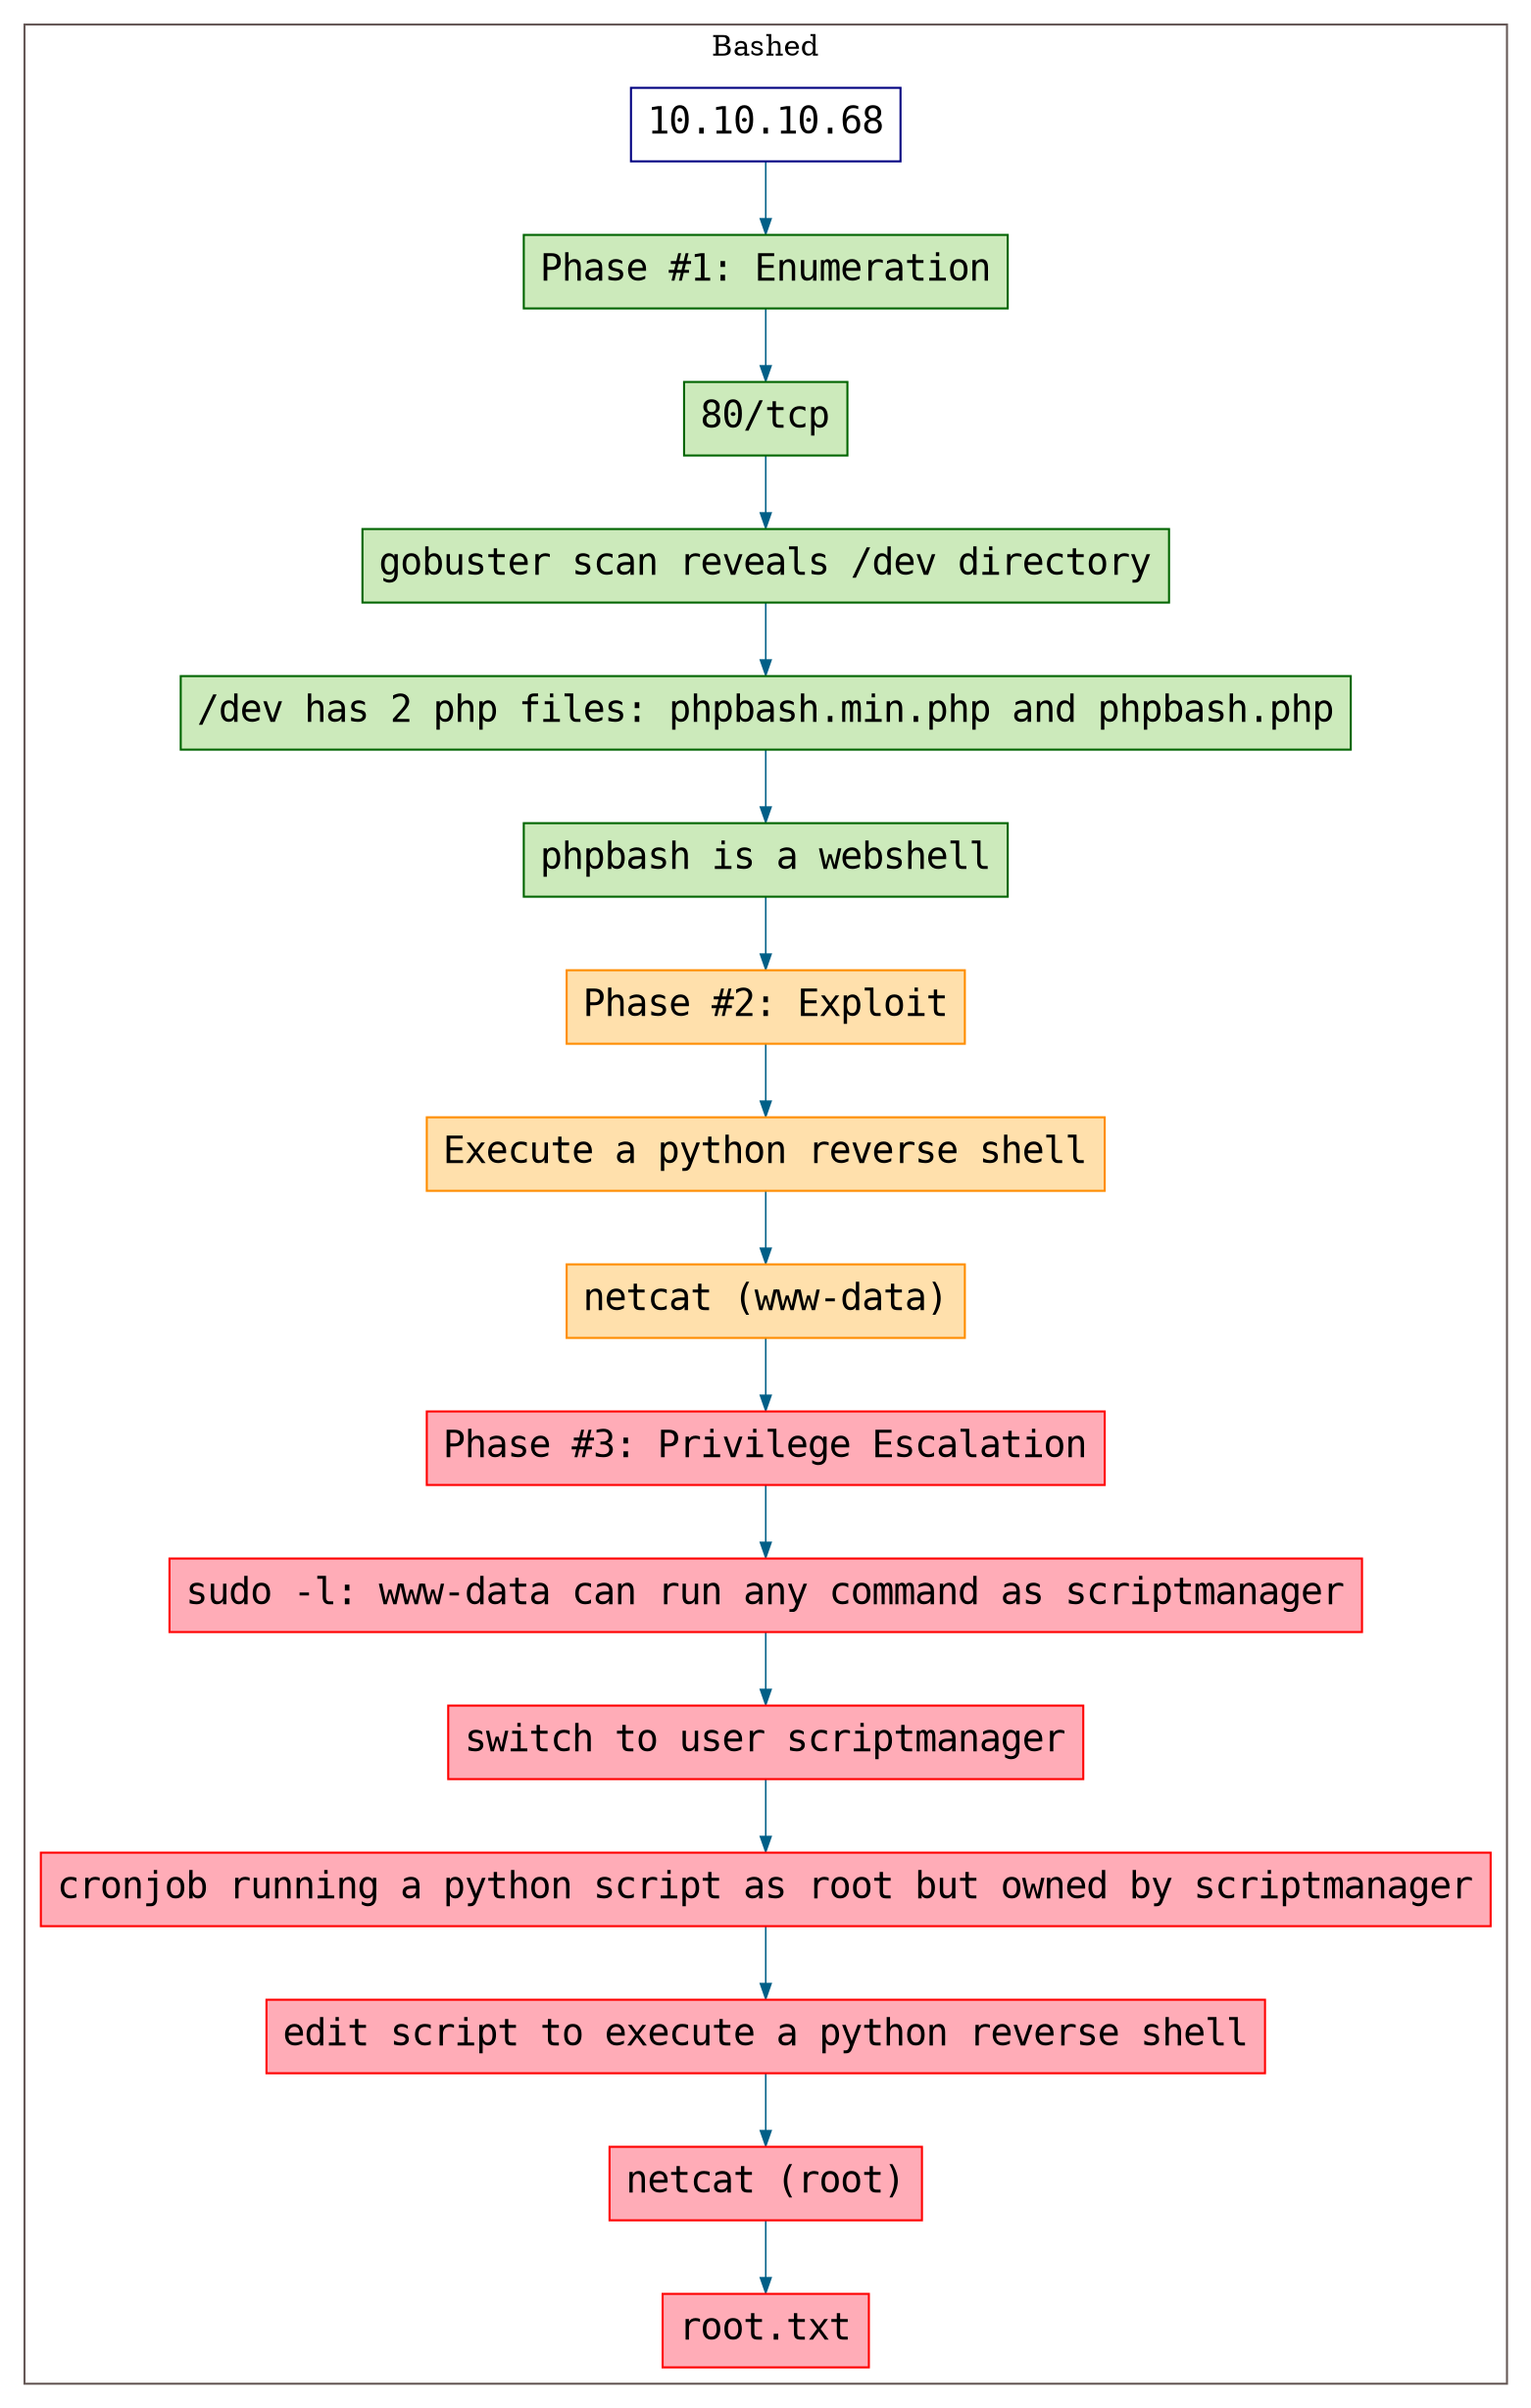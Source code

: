 digraph G {
  #rankdir=LR;
  nodesdictep=1.0; splines="ortho"; K=0.6; overlap=scale; fixedsize=true; resolution=72; bgcolor="#ffffff"; outputorder="edgesfirst";
  node [fontname="courier" fontsize=18 shape=box width=0.25 fillcolor="white" style="filled,solid"];
  edge [style=solid color="#005f87" penwidth=0.75 arrowsize=0.75];

  0[label="10.10.10.68" color="navyblue" fillcolor="#ffffff" tooltip="Bashed"];
  10[label="sudo -l: www-data can run any command as scriptmanager" color="red" fillcolor="#ffacb7" tooltip="Phase #3:Privilege Escalation"];
  11[label="switch to user scriptmanager" color="red" fillcolor="#ffacb7" tooltip="Phase #3:Privilege Escalation"];
  12[label="cronjob running a python script as root but owned by scriptmanager" color="red" fillcolor="#ffacb7" tooltip="Phase #3:Privilege Escalation"];
  13[label="edit script to execute a python reverse shell" color="red" fillcolor="#ffacb7" tooltip="Phase #3:Privilege Escalation"];
  14[label="netcat (root)" color="red" fillcolor="#ffacb7" tooltip="Phase #3:Privilege Escalation"];
  15[label="root.txt" color="red" fillcolor="#ffacb7" tooltip="Phase #3:Privilege Escalation"];
  1[label="Phase #1: Enumeration" color="darkgreen" fillcolor="#cceabb" tooltip="Phase #1:Enumeration"];
  2[label="80/tcp" color="darkgreen" fillcolor="#cceabb" tooltip="Phase #1:Enumeration"];
  3[label="gobuster scan reveals /dev directory" color="darkgreen" fillcolor="#cceabb" tooltip="Phase #1:Enumeration"];
  4[label="/dev has 2 php files: phpbash.min.php and phpbash.php" color="darkgreen" fillcolor="#cceabb" tooltip="Phase #1:Enumeration"];
  5[label="phpbash is a webshell" color="darkgreen" fillcolor="#cceabb" tooltip="Phase #1:Enumeration"];
  6[label="Phase #2: Exploit" color="darkorange" fillcolor="#ffe0ac" tooltip="Phase #2:Exploitation"];
  7[label="Execute a python reverse shell" color="darkorange" fillcolor="#ffe0ac" tooltip="Phase #2:Exploitation"];
  8[label="netcat (www-data)" color="darkorange" fillcolor="#ffe0ac" tooltip="Phase #2:Exploitation"];
  9[label="Phase #3: Privilege Escalation" color="red" fillcolor="#ffacb7" tooltip="Phase #3:Privilege Escalation"];

  subgraph cluster_0 {
    node [style="filled,solid"];
    label = "Bashed";
    color = "#665957";
    0 -> 1 [color="#005f87"];
    1 -> 2 [color="#005f87"];
    10 -> 11 [color="#005f87"];
    11 -> 12 [color="#005f87"];
    12 -> 13 [color="#005f87"];
    13 -> 14 [color="#005f87"];
    14 -> 15 [color="#005f87"];
    2 -> 3 [color="#005f87"];
    3 -> 4 [color="#005f87"];
    4 -> 5 [color="#005f87"];
    5 -> 6 [color="#005f87"];
    6 -> 7 [color="#005f87"];
    7 -> 8 [color="#005f87"];
    8 -> 9 [color="#005f87"];
    9 -> 10 [color="#005f87"];
  }
}
